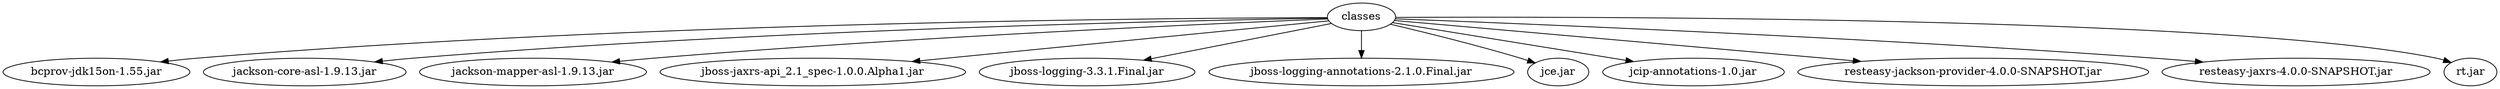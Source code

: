 digraph "summary" {
  "classes"                                          -> "bcprov-jdk15on-1.55.jar";
  "classes"                                          -> "jackson-core-asl-1.9.13.jar";
  "classes"                                          -> "jackson-mapper-asl-1.9.13.jar";
  "classes"                                          -> "jboss-jaxrs-api_2.1_spec-1.0.0.Alpha1.jar";
  "classes"                                          -> "jboss-logging-3.3.1.Final.jar";
  "classes"                                          -> "jboss-logging-annotations-2.1.0.Final.jar";
  "classes"                                          -> "jce.jar";
  "classes"                                          -> "jcip-annotations-1.0.jar";
  "classes"                                          -> "resteasy-jackson-provider-4.0.0-SNAPSHOT.jar";
  "classes"                                          -> "resteasy-jaxrs-4.0.0-SNAPSHOT.jar";
  "classes"                                          -> "rt.jar";
}
